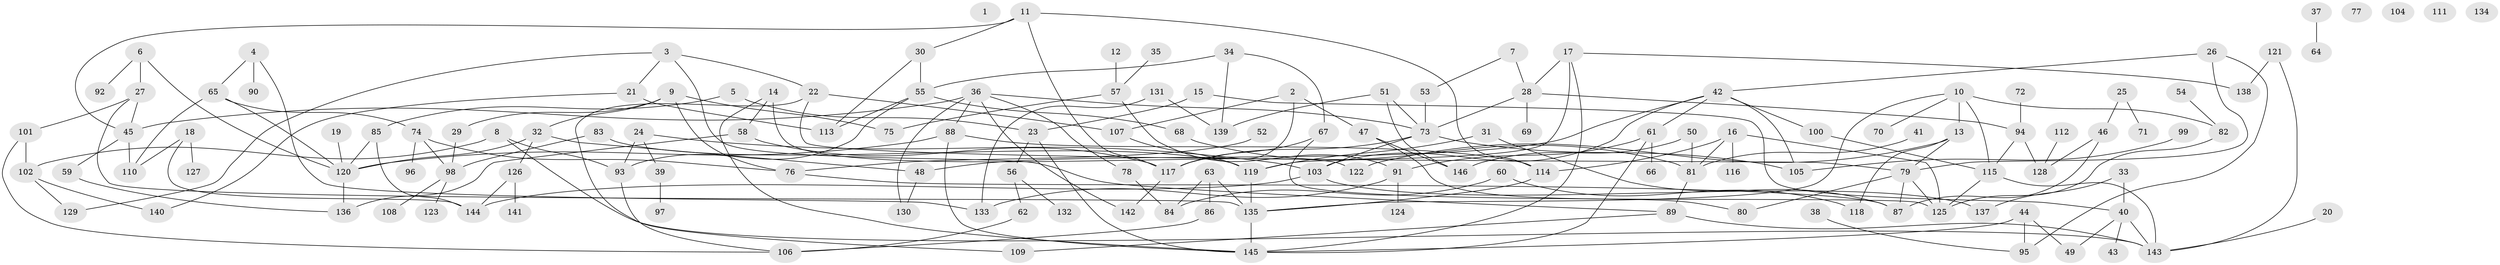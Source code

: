 // coarse degree distribution, {0: 0.049019607843137254, 4: 0.10784313725490197, 6: 0.058823529411764705, 5: 0.0784313725490196, 2: 0.22549019607843138, 3: 0.1568627450980392, 8: 0.029411764705882353, 7: 0.058823529411764705, 1: 0.21568627450980393, 9: 0.0196078431372549}
// Generated by graph-tools (version 1.1) at 2025/23/03/03/25 07:23:24]
// undirected, 146 vertices, 205 edges
graph export_dot {
graph [start="1"]
  node [color=gray90,style=filled];
  1;
  2;
  3;
  4;
  5;
  6;
  7;
  8;
  9;
  10;
  11;
  12;
  13;
  14;
  15;
  16;
  17;
  18;
  19;
  20;
  21;
  22;
  23;
  24;
  25;
  26;
  27;
  28;
  29;
  30;
  31;
  32;
  33;
  34;
  35;
  36;
  37;
  38;
  39;
  40;
  41;
  42;
  43;
  44;
  45;
  46;
  47;
  48;
  49;
  50;
  51;
  52;
  53;
  54;
  55;
  56;
  57;
  58;
  59;
  60;
  61;
  62;
  63;
  64;
  65;
  66;
  67;
  68;
  69;
  70;
  71;
  72;
  73;
  74;
  75;
  76;
  77;
  78;
  79;
  80;
  81;
  82;
  83;
  84;
  85;
  86;
  87;
  88;
  89;
  90;
  91;
  92;
  93;
  94;
  95;
  96;
  97;
  98;
  99;
  100;
  101;
  102;
  103;
  104;
  105;
  106;
  107;
  108;
  109;
  110;
  111;
  112;
  113;
  114;
  115;
  116;
  117;
  118;
  119;
  120;
  121;
  122;
  123;
  124;
  125;
  126;
  127;
  128;
  129;
  130;
  131;
  132;
  133;
  134;
  135;
  136;
  137;
  138;
  139;
  140;
  141;
  142;
  143;
  144;
  145;
  146;
  2 -- 47;
  2 -- 107;
  2 -- 117;
  3 -- 21;
  3 -- 22;
  3 -- 89;
  3 -- 129;
  4 -- 65;
  4 -- 90;
  4 -- 133;
  5 -- 23;
  5 -- 85;
  6 -- 27;
  6 -- 92;
  6 -- 120;
  7 -- 28;
  7 -- 53;
  8 -- 93;
  8 -- 102;
  8 -- 143;
  9 -- 29;
  9 -- 32;
  9 -- 75;
  9 -- 76;
  10 -- 13;
  10 -- 70;
  10 -- 82;
  10 -- 115;
  10 -- 135;
  11 -- 30;
  11 -- 45;
  11 -- 114;
  11 -- 117;
  12 -- 57;
  13 -- 79;
  13 -- 118;
  13 -- 122;
  14 -- 58;
  14 -- 122;
  14 -- 145;
  15 -- 23;
  15 -- 40;
  16 -- 81;
  16 -- 114;
  16 -- 116;
  16 -- 125;
  17 -- 28;
  17 -- 119;
  17 -- 138;
  17 -- 145;
  18 -- 110;
  18 -- 127;
  18 -- 144;
  19 -- 120;
  20 -- 143;
  21 -- 113;
  21 -- 140;
  22 -- 79;
  22 -- 107;
  22 -- 109;
  23 -- 56;
  23 -- 145;
  24 -- 39;
  24 -- 93;
  24 -- 103;
  25 -- 46;
  25 -- 71;
  26 -- 42;
  26 -- 79;
  26 -- 95;
  27 -- 45;
  27 -- 101;
  27 -- 135;
  28 -- 69;
  28 -- 73;
  28 -- 94;
  29 -- 98;
  30 -- 55;
  30 -- 113;
  31 -- 87;
  31 -- 119;
  32 -- 48;
  32 -- 120;
  32 -- 126;
  33 -- 40;
  33 -- 137;
  34 -- 55;
  34 -- 67;
  34 -- 139;
  35 -- 57;
  36 -- 45;
  36 -- 73;
  36 -- 78;
  36 -- 88;
  36 -- 130;
  36 -- 142;
  37 -- 64;
  38 -- 95;
  39 -- 97;
  40 -- 43;
  40 -- 49;
  40 -- 143;
  41 -- 81;
  42 -- 48;
  42 -- 61;
  42 -- 100;
  42 -- 103;
  42 -- 105;
  44 -- 49;
  44 -- 95;
  44 -- 145;
  45 -- 59;
  45 -- 110;
  46 -- 87;
  46 -- 128;
  47 -- 80;
  47 -- 146;
  48 -- 130;
  50 -- 81;
  50 -- 146;
  51 -- 73;
  51 -- 139;
  51 -- 146;
  52 -- 76;
  53 -- 73;
  54 -- 82;
  55 -- 68;
  55 -- 93;
  55 -- 113;
  56 -- 62;
  56 -- 132;
  57 -- 75;
  57 -- 91;
  58 -- 117;
  58 -- 136;
  59 -- 136;
  60 -- 84;
  60 -- 118;
  61 -- 66;
  61 -- 91;
  61 -- 145;
  62 -- 106;
  63 -- 84;
  63 -- 86;
  63 -- 135;
  65 -- 74;
  65 -- 110;
  65 -- 120;
  67 -- 117;
  67 -- 125;
  68 -- 81;
  72 -- 94;
  73 -- 103;
  73 -- 105;
  73 -- 117;
  74 -- 76;
  74 -- 96;
  74 -- 98;
  76 -- 87;
  78 -- 84;
  79 -- 80;
  79 -- 87;
  79 -- 125;
  81 -- 89;
  82 -- 125;
  83 -- 98;
  83 -- 119;
  85 -- 120;
  85 -- 144;
  86 -- 106;
  88 -- 114;
  88 -- 120;
  88 -- 145;
  89 -- 109;
  89 -- 143;
  91 -- 124;
  91 -- 133;
  93 -- 106;
  94 -- 115;
  94 -- 128;
  98 -- 108;
  98 -- 123;
  99 -- 105;
  100 -- 115;
  101 -- 102;
  101 -- 106;
  102 -- 129;
  102 -- 140;
  103 -- 137;
  103 -- 144;
  107 -- 119;
  112 -- 128;
  114 -- 135;
  115 -- 125;
  115 -- 143;
  117 -- 142;
  119 -- 135;
  120 -- 136;
  121 -- 138;
  121 -- 143;
  126 -- 141;
  126 -- 144;
  131 -- 133;
  131 -- 139;
  135 -- 145;
}
